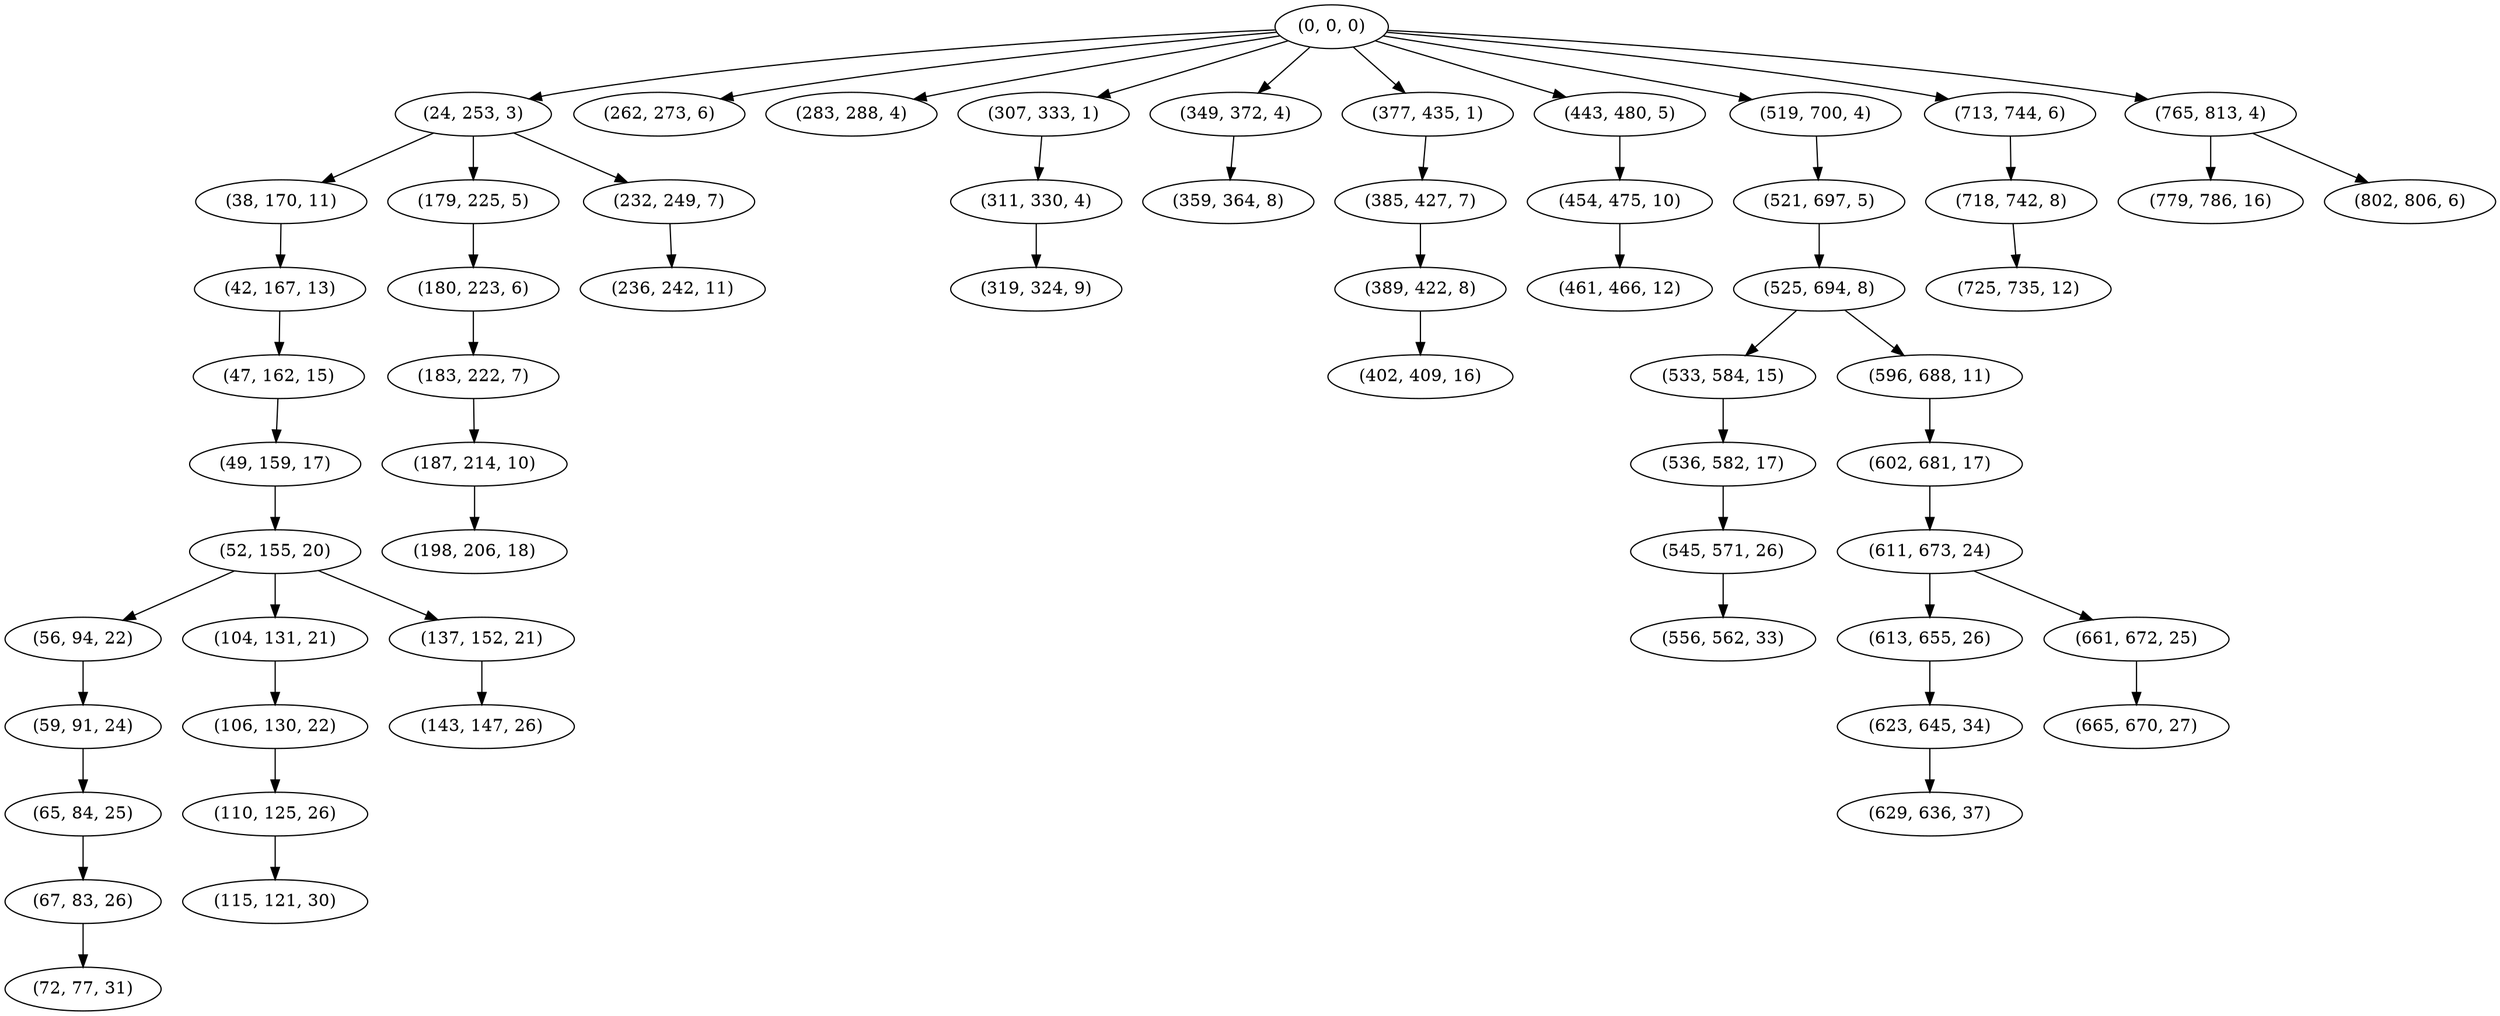 digraph tree {
    "(0, 0, 0)";
    "(24, 253, 3)";
    "(38, 170, 11)";
    "(42, 167, 13)";
    "(47, 162, 15)";
    "(49, 159, 17)";
    "(52, 155, 20)";
    "(56, 94, 22)";
    "(59, 91, 24)";
    "(65, 84, 25)";
    "(67, 83, 26)";
    "(72, 77, 31)";
    "(104, 131, 21)";
    "(106, 130, 22)";
    "(110, 125, 26)";
    "(115, 121, 30)";
    "(137, 152, 21)";
    "(143, 147, 26)";
    "(179, 225, 5)";
    "(180, 223, 6)";
    "(183, 222, 7)";
    "(187, 214, 10)";
    "(198, 206, 18)";
    "(232, 249, 7)";
    "(236, 242, 11)";
    "(262, 273, 6)";
    "(283, 288, 4)";
    "(307, 333, 1)";
    "(311, 330, 4)";
    "(319, 324, 9)";
    "(349, 372, 4)";
    "(359, 364, 8)";
    "(377, 435, 1)";
    "(385, 427, 7)";
    "(389, 422, 8)";
    "(402, 409, 16)";
    "(443, 480, 5)";
    "(454, 475, 10)";
    "(461, 466, 12)";
    "(519, 700, 4)";
    "(521, 697, 5)";
    "(525, 694, 8)";
    "(533, 584, 15)";
    "(536, 582, 17)";
    "(545, 571, 26)";
    "(556, 562, 33)";
    "(596, 688, 11)";
    "(602, 681, 17)";
    "(611, 673, 24)";
    "(613, 655, 26)";
    "(623, 645, 34)";
    "(629, 636, 37)";
    "(661, 672, 25)";
    "(665, 670, 27)";
    "(713, 744, 6)";
    "(718, 742, 8)";
    "(725, 735, 12)";
    "(765, 813, 4)";
    "(779, 786, 16)";
    "(802, 806, 6)";
    "(0, 0, 0)" -> "(24, 253, 3)";
    "(0, 0, 0)" -> "(262, 273, 6)";
    "(0, 0, 0)" -> "(283, 288, 4)";
    "(0, 0, 0)" -> "(307, 333, 1)";
    "(0, 0, 0)" -> "(349, 372, 4)";
    "(0, 0, 0)" -> "(377, 435, 1)";
    "(0, 0, 0)" -> "(443, 480, 5)";
    "(0, 0, 0)" -> "(519, 700, 4)";
    "(0, 0, 0)" -> "(713, 744, 6)";
    "(0, 0, 0)" -> "(765, 813, 4)";
    "(24, 253, 3)" -> "(38, 170, 11)";
    "(24, 253, 3)" -> "(179, 225, 5)";
    "(24, 253, 3)" -> "(232, 249, 7)";
    "(38, 170, 11)" -> "(42, 167, 13)";
    "(42, 167, 13)" -> "(47, 162, 15)";
    "(47, 162, 15)" -> "(49, 159, 17)";
    "(49, 159, 17)" -> "(52, 155, 20)";
    "(52, 155, 20)" -> "(56, 94, 22)";
    "(52, 155, 20)" -> "(104, 131, 21)";
    "(52, 155, 20)" -> "(137, 152, 21)";
    "(56, 94, 22)" -> "(59, 91, 24)";
    "(59, 91, 24)" -> "(65, 84, 25)";
    "(65, 84, 25)" -> "(67, 83, 26)";
    "(67, 83, 26)" -> "(72, 77, 31)";
    "(104, 131, 21)" -> "(106, 130, 22)";
    "(106, 130, 22)" -> "(110, 125, 26)";
    "(110, 125, 26)" -> "(115, 121, 30)";
    "(137, 152, 21)" -> "(143, 147, 26)";
    "(179, 225, 5)" -> "(180, 223, 6)";
    "(180, 223, 6)" -> "(183, 222, 7)";
    "(183, 222, 7)" -> "(187, 214, 10)";
    "(187, 214, 10)" -> "(198, 206, 18)";
    "(232, 249, 7)" -> "(236, 242, 11)";
    "(307, 333, 1)" -> "(311, 330, 4)";
    "(311, 330, 4)" -> "(319, 324, 9)";
    "(349, 372, 4)" -> "(359, 364, 8)";
    "(377, 435, 1)" -> "(385, 427, 7)";
    "(385, 427, 7)" -> "(389, 422, 8)";
    "(389, 422, 8)" -> "(402, 409, 16)";
    "(443, 480, 5)" -> "(454, 475, 10)";
    "(454, 475, 10)" -> "(461, 466, 12)";
    "(519, 700, 4)" -> "(521, 697, 5)";
    "(521, 697, 5)" -> "(525, 694, 8)";
    "(525, 694, 8)" -> "(533, 584, 15)";
    "(525, 694, 8)" -> "(596, 688, 11)";
    "(533, 584, 15)" -> "(536, 582, 17)";
    "(536, 582, 17)" -> "(545, 571, 26)";
    "(545, 571, 26)" -> "(556, 562, 33)";
    "(596, 688, 11)" -> "(602, 681, 17)";
    "(602, 681, 17)" -> "(611, 673, 24)";
    "(611, 673, 24)" -> "(613, 655, 26)";
    "(611, 673, 24)" -> "(661, 672, 25)";
    "(613, 655, 26)" -> "(623, 645, 34)";
    "(623, 645, 34)" -> "(629, 636, 37)";
    "(661, 672, 25)" -> "(665, 670, 27)";
    "(713, 744, 6)" -> "(718, 742, 8)";
    "(718, 742, 8)" -> "(725, 735, 12)";
    "(765, 813, 4)" -> "(779, 786, 16)";
    "(765, 813, 4)" -> "(802, 806, 6)";
}
